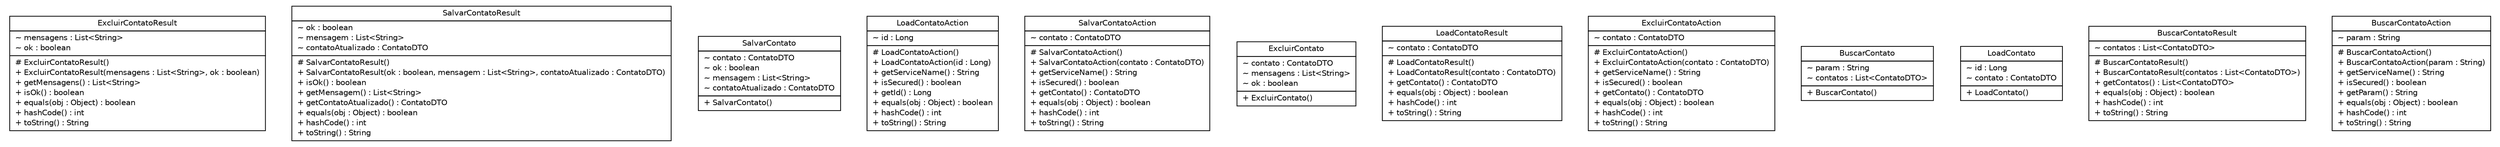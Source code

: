 #!/usr/local/bin/dot
#
# Class diagram 
# Generated by UMLGraph version 5.1 (http://www.umlgraph.org/)
#

digraph G {
	edge [fontname="Helvetica",fontsize=10,labelfontname="Helvetica",labelfontsize=10];
	node [fontname="Helvetica",fontsize=10,shape=plaintext];
	nodesep=0.25;
	ranksep=0.5;
	// br.net.meditec.shared.commands.ExcluirContatoResult
	c0 [label=<<table title="br.net.meditec.shared.commands.ExcluirContatoResult" border="0" cellborder="1" cellspacing="0" cellpadding="2" port="p" href="./ExcluirContatoResult.html">
		<tr><td><table border="0" cellspacing="0" cellpadding="1">
<tr><td align="center" balign="center"> ExcluirContatoResult </td></tr>
		</table></td></tr>
		<tr><td><table border="0" cellspacing="0" cellpadding="1">
<tr><td align="left" balign="left"> ~ mensagens : List&lt;String&gt; </td></tr>
<tr><td align="left" balign="left"> ~ ok : boolean </td></tr>
		</table></td></tr>
		<tr><td><table border="0" cellspacing="0" cellpadding="1">
<tr><td align="left" balign="left"> # ExcluirContatoResult() </td></tr>
<tr><td align="left" balign="left"> + ExcluirContatoResult(mensagens : List&lt;String&gt;, ok : boolean) </td></tr>
<tr><td align="left" balign="left"> + getMensagens() : List&lt;String&gt; </td></tr>
<tr><td align="left" balign="left"> + isOk() : boolean </td></tr>
<tr><td align="left" balign="left"> + equals(obj : Object) : boolean </td></tr>
<tr><td align="left" balign="left"> + hashCode() : int </td></tr>
<tr><td align="left" balign="left"> + toString() : String </td></tr>
		</table></td></tr>
		</table>>, fontname="Helvetica", fontcolor="black", fontsize=10.0];
	// br.net.meditec.shared.commands.SalvarContatoResult
	c1 [label=<<table title="br.net.meditec.shared.commands.SalvarContatoResult" border="0" cellborder="1" cellspacing="0" cellpadding="2" port="p" href="./SalvarContatoResult.html">
		<tr><td><table border="0" cellspacing="0" cellpadding="1">
<tr><td align="center" balign="center"> SalvarContatoResult </td></tr>
		</table></td></tr>
		<tr><td><table border="0" cellspacing="0" cellpadding="1">
<tr><td align="left" balign="left"> ~ ok : boolean </td></tr>
<tr><td align="left" balign="left"> ~ mensagem : List&lt;String&gt; </td></tr>
<tr><td align="left" balign="left"> ~ contatoAtualizado : ContatoDTO </td></tr>
		</table></td></tr>
		<tr><td><table border="0" cellspacing="0" cellpadding="1">
<tr><td align="left" balign="left"> # SalvarContatoResult() </td></tr>
<tr><td align="left" balign="left"> + SalvarContatoResult(ok : boolean, mensagem : List&lt;String&gt;, contatoAtualizado : ContatoDTO) </td></tr>
<tr><td align="left" balign="left"> + isOk() : boolean </td></tr>
<tr><td align="left" balign="left"> + getMensagem() : List&lt;String&gt; </td></tr>
<tr><td align="left" balign="left"> + getContatoAtualizado() : ContatoDTO </td></tr>
<tr><td align="left" balign="left"> + equals(obj : Object) : boolean </td></tr>
<tr><td align="left" balign="left"> + hashCode() : int </td></tr>
<tr><td align="left" balign="left"> + toString() : String </td></tr>
		</table></td></tr>
		</table>>, fontname="Helvetica", fontcolor="black", fontsize=10.0];
	// br.net.meditec.shared.commands.SalvarContato
	c2 [label=<<table title="br.net.meditec.shared.commands.SalvarContato" border="0" cellborder="1" cellspacing="0" cellpadding="2" port="p" href="./SalvarContato.html">
		<tr><td><table border="0" cellspacing="0" cellpadding="1">
<tr><td align="center" balign="center"> SalvarContato </td></tr>
		</table></td></tr>
		<tr><td><table border="0" cellspacing="0" cellpadding="1">
<tr><td align="left" balign="left"> ~ contato : ContatoDTO </td></tr>
<tr><td align="left" balign="left"> ~ ok : boolean </td></tr>
<tr><td align="left" balign="left"> ~ mensagem : List&lt;String&gt; </td></tr>
<tr><td align="left" balign="left"> ~ contatoAtualizado : ContatoDTO </td></tr>
		</table></td></tr>
		<tr><td><table border="0" cellspacing="0" cellpadding="1">
<tr><td align="left" balign="left"> + SalvarContato() </td></tr>
		</table></td></tr>
		</table>>, fontname="Helvetica", fontcolor="black", fontsize=10.0];
	// br.net.meditec.shared.commands.LoadContatoAction
	c3 [label=<<table title="br.net.meditec.shared.commands.LoadContatoAction" border="0" cellborder="1" cellspacing="0" cellpadding="2" port="p" href="./LoadContatoAction.html">
		<tr><td><table border="0" cellspacing="0" cellpadding="1">
<tr><td align="center" balign="center"> LoadContatoAction </td></tr>
		</table></td></tr>
		<tr><td><table border="0" cellspacing="0" cellpadding="1">
<tr><td align="left" balign="left"> ~ id : Long </td></tr>
		</table></td></tr>
		<tr><td><table border="0" cellspacing="0" cellpadding="1">
<tr><td align="left" balign="left"> # LoadContatoAction() </td></tr>
<tr><td align="left" balign="left"> + LoadContatoAction(id : Long) </td></tr>
<tr><td align="left" balign="left"> + getServiceName() : String </td></tr>
<tr><td align="left" balign="left"> + isSecured() : boolean </td></tr>
<tr><td align="left" balign="left"> + getId() : Long </td></tr>
<tr><td align="left" balign="left"> + equals(obj : Object) : boolean </td></tr>
<tr><td align="left" balign="left"> + hashCode() : int </td></tr>
<tr><td align="left" balign="left"> + toString() : String </td></tr>
		</table></td></tr>
		</table>>, fontname="Helvetica", fontcolor="black", fontsize=10.0];
	// br.net.meditec.shared.commands.SalvarContatoAction
	c4 [label=<<table title="br.net.meditec.shared.commands.SalvarContatoAction" border="0" cellborder="1" cellspacing="0" cellpadding="2" port="p" href="./SalvarContatoAction.html">
		<tr><td><table border="0" cellspacing="0" cellpadding="1">
<tr><td align="center" balign="center"> SalvarContatoAction </td></tr>
		</table></td></tr>
		<tr><td><table border="0" cellspacing="0" cellpadding="1">
<tr><td align="left" balign="left"> ~ contato : ContatoDTO </td></tr>
		</table></td></tr>
		<tr><td><table border="0" cellspacing="0" cellpadding="1">
<tr><td align="left" balign="left"> # SalvarContatoAction() </td></tr>
<tr><td align="left" balign="left"> + SalvarContatoAction(contato : ContatoDTO) </td></tr>
<tr><td align="left" balign="left"> + getServiceName() : String </td></tr>
<tr><td align="left" balign="left"> + isSecured() : boolean </td></tr>
<tr><td align="left" balign="left"> + getContato() : ContatoDTO </td></tr>
<tr><td align="left" balign="left"> + equals(obj : Object) : boolean </td></tr>
<tr><td align="left" balign="left"> + hashCode() : int </td></tr>
<tr><td align="left" balign="left"> + toString() : String </td></tr>
		</table></td></tr>
		</table>>, fontname="Helvetica", fontcolor="black", fontsize=10.0];
	// br.net.meditec.shared.commands.ExcluirContato
	c5 [label=<<table title="br.net.meditec.shared.commands.ExcluirContato" border="0" cellborder="1" cellspacing="0" cellpadding="2" port="p" href="./ExcluirContato.html">
		<tr><td><table border="0" cellspacing="0" cellpadding="1">
<tr><td align="center" balign="center"> ExcluirContato </td></tr>
		</table></td></tr>
		<tr><td><table border="0" cellspacing="0" cellpadding="1">
<tr><td align="left" balign="left"> ~ contato : ContatoDTO </td></tr>
<tr><td align="left" balign="left"> ~ mensagens : List&lt;String&gt; </td></tr>
<tr><td align="left" balign="left"> ~ ok : boolean </td></tr>
		</table></td></tr>
		<tr><td><table border="0" cellspacing="0" cellpadding="1">
<tr><td align="left" balign="left"> + ExcluirContato() </td></tr>
		</table></td></tr>
		</table>>, fontname="Helvetica", fontcolor="black", fontsize=10.0];
	// br.net.meditec.shared.commands.LoadContatoResult
	c6 [label=<<table title="br.net.meditec.shared.commands.LoadContatoResult" border="0" cellborder="1" cellspacing="0" cellpadding="2" port="p" href="./LoadContatoResult.html">
		<tr><td><table border="0" cellspacing="0" cellpadding="1">
<tr><td align="center" balign="center"> LoadContatoResult </td></tr>
		</table></td></tr>
		<tr><td><table border="0" cellspacing="0" cellpadding="1">
<tr><td align="left" balign="left"> ~ contato : ContatoDTO </td></tr>
		</table></td></tr>
		<tr><td><table border="0" cellspacing="0" cellpadding="1">
<tr><td align="left" balign="left"> # LoadContatoResult() </td></tr>
<tr><td align="left" balign="left"> + LoadContatoResult(contato : ContatoDTO) </td></tr>
<tr><td align="left" balign="left"> + getContato() : ContatoDTO </td></tr>
<tr><td align="left" balign="left"> + equals(obj : Object) : boolean </td></tr>
<tr><td align="left" balign="left"> + hashCode() : int </td></tr>
<tr><td align="left" balign="left"> + toString() : String </td></tr>
		</table></td></tr>
		</table>>, fontname="Helvetica", fontcolor="black", fontsize=10.0];
	// br.net.meditec.shared.commands.ExcluirContatoAction
	c7 [label=<<table title="br.net.meditec.shared.commands.ExcluirContatoAction" border="0" cellborder="1" cellspacing="0" cellpadding="2" port="p" href="./ExcluirContatoAction.html">
		<tr><td><table border="0" cellspacing="0" cellpadding="1">
<tr><td align="center" balign="center"> ExcluirContatoAction </td></tr>
		</table></td></tr>
		<tr><td><table border="0" cellspacing="0" cellpadding="1">
<tr><td align="left" balign="left"> ~ contato : ContatoDTO </td></tr>
		</table></td></tr>
		<tr><td><table border="0" cellspacing="0" cellpadding="1">
<tr><td align="left" balign="left"> # ExcluirContatoAction() </td></tr>
<tr><td align="left" balign="left"> + ExcluirContatoAction(contato : ContatoDTO) </td></tr>
<tr><td align="left" balign="left"> + getServiceName() : String </td></tr>
<tr><td align="left" balign="left"> + isSecured() : boolean </td></tr>
<tr><td align="left" balign="left"> + getContato() : ContatoDTO </td></tr>
<tr><td align="left" balign="left"> + equals(obj : Object) : boolean </td></tr>
<tr><td align="left" balign="left"> + hashCode() : int </td></tr>
<tr><td align="left" balign="left"> + toString() : String </td></tr>
		</table></td></tr>
		</table>>, fontname="Helvetica", fontcolor="black", fontsize=10.0];
	// br.net.meditec.shared.commands.BuscarContato
	c8 [label=<<table title="br.net.meditec.shared.commands.BuscarContato" border="0" cellborder="1" cellspacing="0" cellpadding="2" port="p" href="./BuscarContato.html">
		<tr><td><table border="0" cellspacing="0" cellpadding="1">
<tr><td align="center" balign="center"> BuscarContato </td></tr>
		</table></td></tr>
		<tr><td><table border="0" cellspacing="0" cellpadding="1">
<tr><td align="left" balign="left"> ~ param : String </td></tr>
<tr><td align="left" balign="left"> ~ contatos : List&lt;ContatoDTO&gt; </td></tr>
		</table></td></tr>
		<tr><td><table border="0" cellspacing="0" cellpadding="1">
<tr><td align="left" balign="left"> + BuscarContato() </td></tr>
		</table></td></tr>
		</table>>, fontname="Helvetica", fontcolor="black", fontsize=10.0];
	// br.net.meditec.shared.commands.LoadContato
	c9 [label=<<table title="br.net.meditec.shared.commands.LoadContato" border="0" cellborder="1" cellspacing="0" cellpadding="2" port="p" href="./LoadContato.html">
		<tr><td><table border="0" cellspacing="0" cellpadding="1">
<tr><td align="center" balign="center"> LoadContato </td></tr>
		</table></td></tr>
		<tr><td><table border="0" cellspacing="0" cellpadding="1">
<tr><td align="left" balign="left"> ~ id : Long </td></tr>
<tr><td align="left" balign="left"> ~ contato : ContatoDTO </td></tr>
		</table></td></tr>
		<tr><td><table border="0" cellspacing="0" cellpadding="1">
<tr><td align="left" balign="left"> + LoadContato() </td></tr>
		</table></td></tr>
		</table>>, fontname="Helvetica", fontcolor="black", fontsize=10.0];
	// br.net.meditec.shared.commands.BuscarContatoResult
	c10 [label=<<table title="br.net.meditec.shared.commands.BuscarContatoResult" border="0" cellborder="1" cellspacing="0" cellpadding="2" port="p" href="./BuscarContatoResult.html">
		<tr><td><table border="0" cellspacing="0" cellpadding="1">
<tr><td align="center" balign="center"> BuscarContatoResult </td></tr>
		</table></td></tr>
		<tr><td><table border="0" cellspacing="0" cellpadding="1">
<tr><td align="left" balign="left"> ~ contatos : List&lt;ContatoDTO&gt; </td></tr>
		</table></td></tr>
		<tr><td><table border="0" cellspacing="0" cellpadding="1">
<tr><td align="left" balign="left"> # BuscarContatoResult() </td></tr>
<tr><td align="left" balign="left"> + BuscarContatoResult(contatos : List&lt;ContatoDTO&gt;) </td></tr>
<tr><td align="left" balign="left"> + getContatos() : List&lt;ContatoDTO&gt; </td></tr>
<tr><td align="left" balign="left"> + equals(obj : Object) : boolean </td></tr>
<tr><td align="left" balign="left"> + hashCode() : int </td></tr>
<tr><td align="left" balign="left"> + toString() : String </td></tr>
		</table></td></tr>
		</table>>, fontname="Helvetica", fontcolor="black", fontsize=10.0];
	// br.net.meditec.shared.commands.BuscarContatoAction
	c11 [label=<<table title="br.net.meditec.shared.commands.BuscarContatoAction" border="0" cellborder="1" cellspacing="0" cellpadding="2" port="p" href="./BuscarContatoAction.html">
		<tr><td><table border="0" cellspacing="0" cellpadding="1">
<tr><td align="center" balign="center"> BuscarContatoAction </td></tr>
		</table></td></tr>
		<tr><td><table border="0" cellspacing="0" cellpadding="1">
<tr><td align="left" balign="left"> ~ param : String </td></tr>
		</table></td></tr>
		<tr><td><table border="0" cellspacing="0" cellpadding="1">
<tr><td align="left" balign="left"> # BuscarContatoAction() </td></tr>
<tr><td align="left" balign="left"> + BuscarContatoAction(param : String) </td></tr>
<tr><td align="left" balign="left"> + getServiceName() : String </td></tr>
<tr><td align="left" balign="left"> + isSecured() : boolean </td></tr>
<tr><td align="left" balign="left"> + getParam() : String </td></tr>
<tr><td align="left" balign="left"> + equals(obj : Object) : boolean </td></tr>
<tr><td align="left" balign="left"> + hashCode() : int </td></tr>
<tr><td align="left" balign="left"> + toString() : String </td></tr>
		</table></td></tr>
		</table>>, fontname="Helvetica", fontcolor="black", fontsize=10.0];
}

